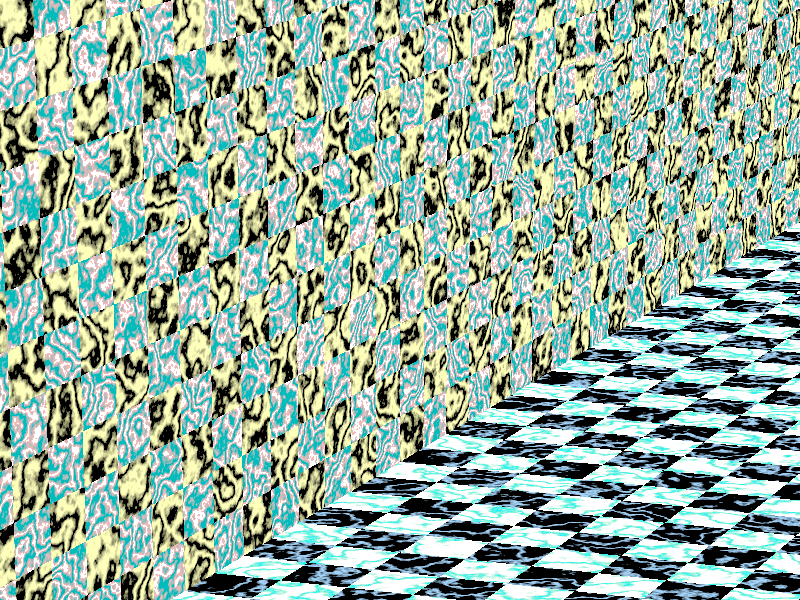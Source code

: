 #include "colors.inc"
#include "textures.inc"

global_settings {
    assumed_gamma 1.0
}

camera {
    location <-50, 20, -20>
    direction <0, 0, 5>
    up  <0, 1, 0>
    right <1, 0, 0>
    look_at <0, 5, 0>
}

light_source {<80, 10, -80> color White}
light_source {<-1000, 800, -800> color White}

object {
    plane {z, 2}
    pigment {
      checker
      pigment {
        marble turbulence 3
        color_map {
          [0.2 color rgb <0, .5, .5>]
          [0.8 color rgb <1, .5, .5>]
          [0.8 color White]
        }
      },
      pigment {
        marble turbulence 2
        color_map {
          [0.2 color rgbf <1, 1, .5>]
          [0.8 color Black]
        }
      }
    }
   //finish { ambient .2 diffuse .2 specular .1 reflection .1}
}

object {
    plane {y, 0}
    pigment {
      checker
      pigment {
        marble turbulence 3
        frequency 0.7 
        color_map {
          [0.0 color rgb <0.4, 0.7, 1.0>]
          [0.4 color Black]
        }
      },
      pigment {
        marble turbulence 2
        frequency 1
        color_map {
          [0.0 color rgb <0.0, 0.9, 0.9>]
          [0.2 color rgb <0.3, 0.9, 0.7>]
          [0.5 color White]
        }
        rotate 90*x
      }
    }
    //finish { diffuse 1 reflection .1}
    //normal { ripples 0.7 }
}

